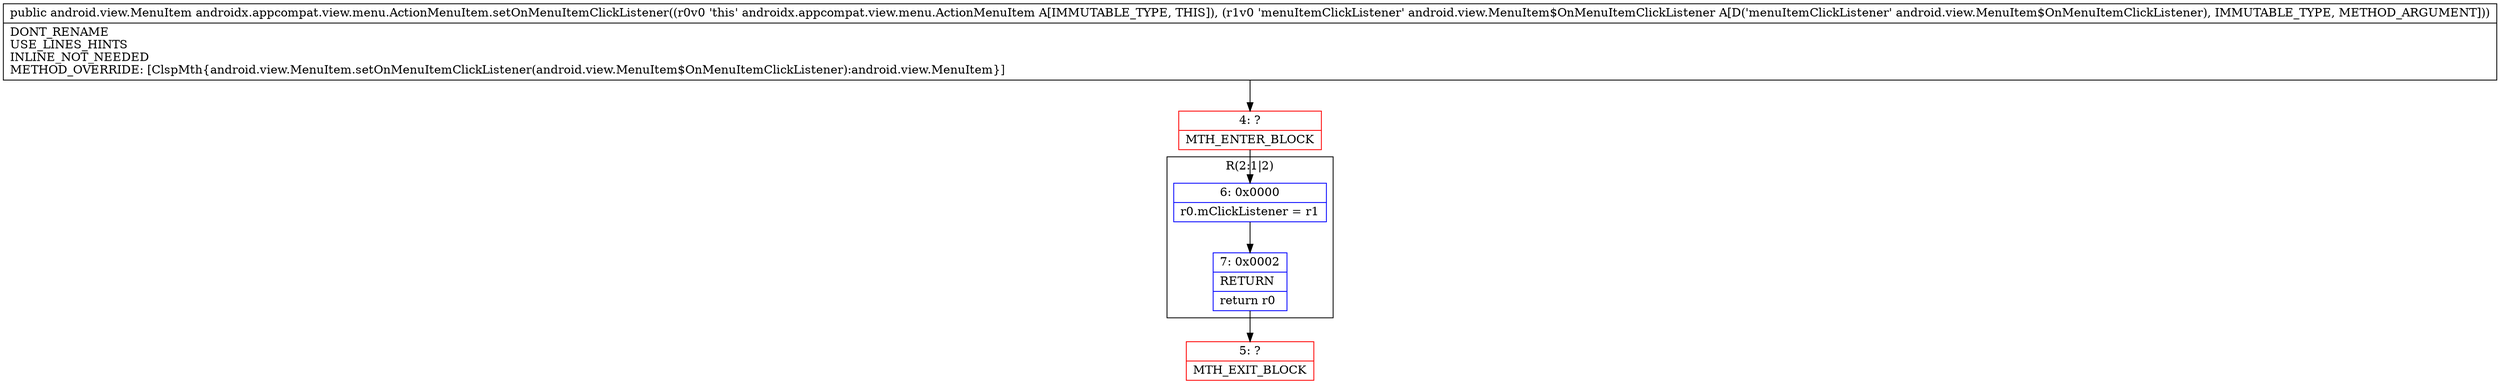 digraph "CFG forandroidx.appcompat.view.menu.ActionMenuItem.setOnMenuItemClickListener(Landroid\/view\/MenuItem$OnMenuItemClickListener;)Landroid\/view\/MenuItem;" {
subgraph cluster_Region_1292548254 {
label = "R(2:1|2)";
node [shape=record,color=blue];
Node_6 [shape=record,label="{6\:\ 0x0000|r0.mClickListener = r1\l}"];
Node_7 [shape=record,label="{7\:\ 0x0002|RETURN\l|return r0\l}"];
}
Node_4 [shape=record,color=red,label="{4\:\ ?|MTH_ENTER_BLOCK\l}"];
Node_5 [shape=record,color=red,label="{5\:\ ?|MTH_EXIT_BLOCK\l}"];
MethodNode[shape=record,label="{public android.view.MenuItem androidx.appcompat.view.menu.ActionMenuItem.setOnMenuItemClickListener((r0v0 'this' androidx.appcompat.view.menu.ActionMenuItem A[IMMUTABLE_TYPE, THIS]), (r1v0 'menuItemClickListener' android.view.MenuItem$OnMenuItemClickListener A[D('menuItemClickListener' android.view.MenuItem$OnMenuItemClickListener), IMMUTABLE_TYPE, METHOD_ARGUMENT]))  | DONT_RENAME\lUSE_LINES_HINTS\lINLINE_NOT_NEEDED\lMETHOD_OVERRIDE: [ClspMth\{android.view.MenuItem.setOnMenuItemClickListener(android.view.MenuItem$OnMenuItemClickListener):android.view.MenuItem\}]\l}"];
MethodNode -> Node_4;Node_6 -> Node_7;
Node_7 -> Node_5;
Node_4 -> Node_6;
}

